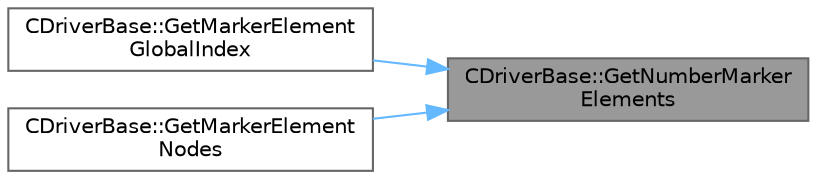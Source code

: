 digraph "CDriverBase::GetNumberMarkerElements"
{
 // LATEX_PDF_SIZE
  bgcolor="transparent";
  edge [fontname=Helvetica,fontsize=10,labelfontname=Helvetica,labelfontsize=10];
  node [fontname=Helvetica,fontsize=10,shape=box,height=0.2,width=0.4];
  rankdir="RL";
  Node1 [id="Node000001",label="CDriverBase::GetNumberMarker\lElements",height=0.2,width=0.4,color="gray40", fillcolor="grey60", style="filled", fontcolor="black",tooltip="Get the number of elements in the marker."];
  Node1 -> Node2 [id="edge1_Node000001_Node000002",dir="back",color="steelblue1",style="solid",tooltip=" "];
  Node2 [id="Node000002",label="CDriverBase::GetMarkerElement\lGlobalIndex",height=0.2,width=0.4,color="grey40", fillcolor="white", style="filled",URL="$group__PySU2.html#gaf09397c5ffd33355cd1905862973b63e",tooltip="Get the global index of a marker element."];
  Node1 -> Node3 [id="edge2_Node000001_Node000003",dir="back",color="steelblue1",style="solid",tooltip=" "];
  Node3 [id="Node000003",label="CDriverBase::GetMarkerElement\lNodes",height=0.2,width=0.4,color="grey40", fillcolor="white", style="filled",URL="$group__PySU2.html#ga263cd0a3322f87e00540e09fbbfdcada",tooltip="Get the node indices of a marker element."];
}
